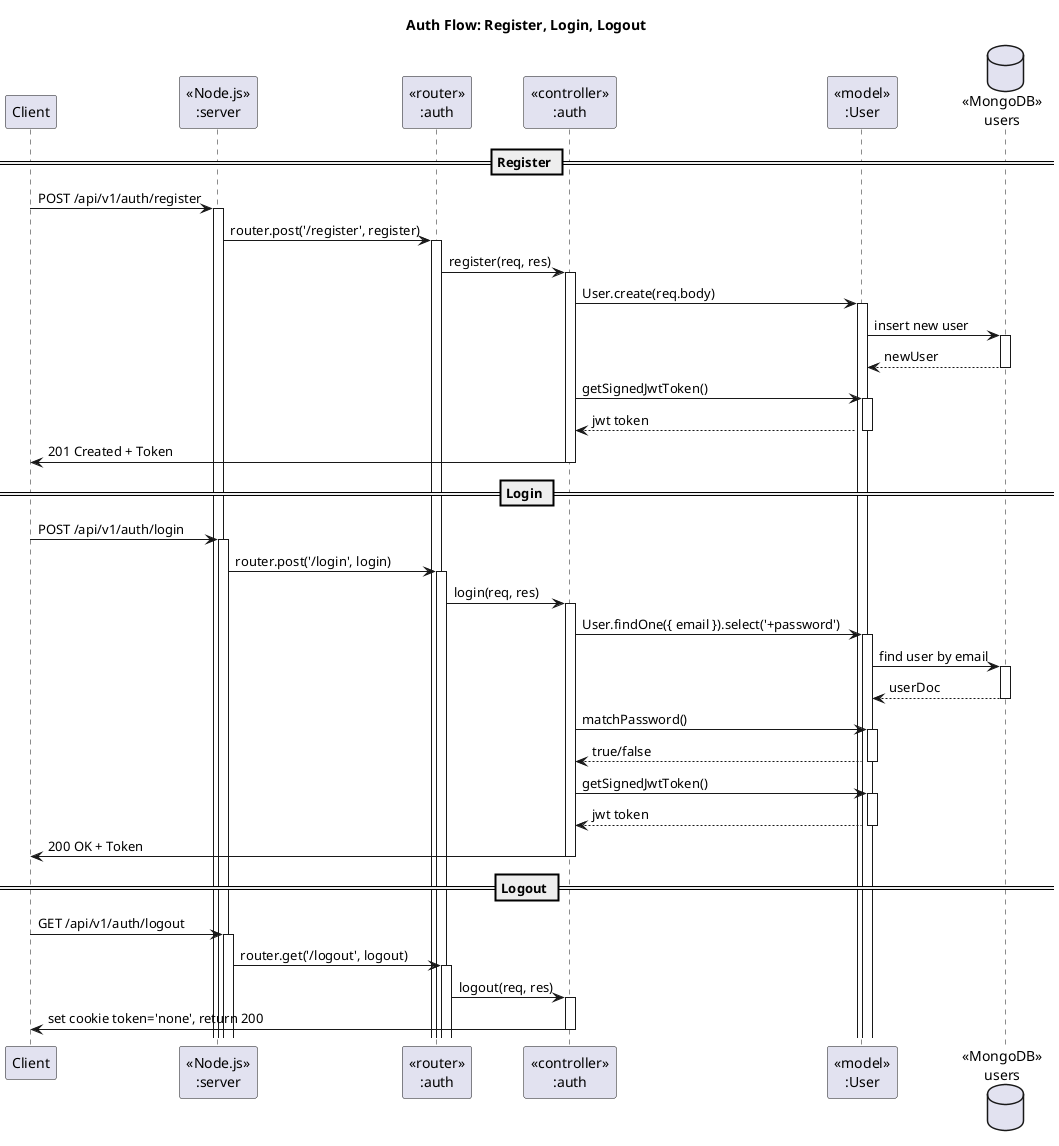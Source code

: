 @startuml Auth (Register/Login/Logout)

title "Auth Flow: Register, Login, Logout"

participant "Client" as client
participant "<<Node.js>>\n:server" as server
participant "<<router>>\n:auth" as routerAuth
participant "<<controller>>\n:auth" as controllerAuth
participant "<<model>>\n:User" as modelUser
database "<<MongoDB>>\nusers" as usersDB

== Register ==
client -> server ++ : POST /api/v1/auth/register
server -> routerAuth ++ : router.post('/register', register)
routerAuth -> controllerAuth ++ : register(req, res)
controllerAuth -> modelUser ++ : User.create(req.body)
modelUser -> usersDB ++ : insert new user
usersDB --> modelUser -- : newUser
controllerAuth -> modelUser ++ : getSignedJwtToken()
modelUser --> controllerAuth -- : jwt token
controllerAuth -> client -- : 201 Created + Token

== Login ==
client -> server ++ : POST /api/v1/auth/login
server -> routerAuth ++ : router.post('/login', login)
routerAuth -> controllerAuth ++ : login(req, res)
controllerAuth -> modelUser ++ : User.findOne({ email }).select('+password')
modelUser -> usersDB ++ : find user by email
usersDB --> modelUser -- : userDoc
controllerAuth -> modelUser ++ : matchPassword()
modelUser --> controllerAuth -- : true/false
controllerAuth -> modelUser ++ : getSignedJwtToken()
modelUser --> controllerAuth -- : jwt token
controllerAuth -> client -- : 200 OK + Token

== Logout ==
client -> server ++ : GET /api/v1/auth/logout
server -> routerAuth ++ : router.get('/logout', logout)
routerAuth -> controllerAuth ++ : logout(req, res)
controllerAuth -> client -- : set cookie token='none', return 200

@enduml
